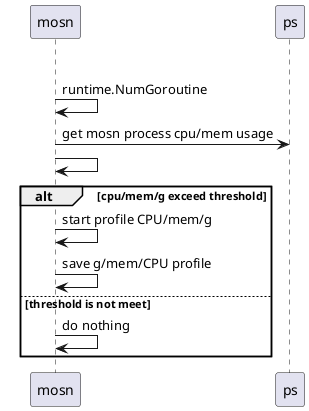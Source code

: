 @startuml auto dump
participant mosn

loop every 5 seconds
mosn -> mosn: runtime.NumGoroutine
mosn -> ps: get mosn process cpu/mem usage
mosn -> mosn:
    alt cpu/mem/g exceed threshold
        mosn -> mosn : start profile CPU/mem/g
        mosn -> mosn : save g/mem/CPU profile
    else threshold is not meet
        mosn -> mosn : do nothing
end

@enduml